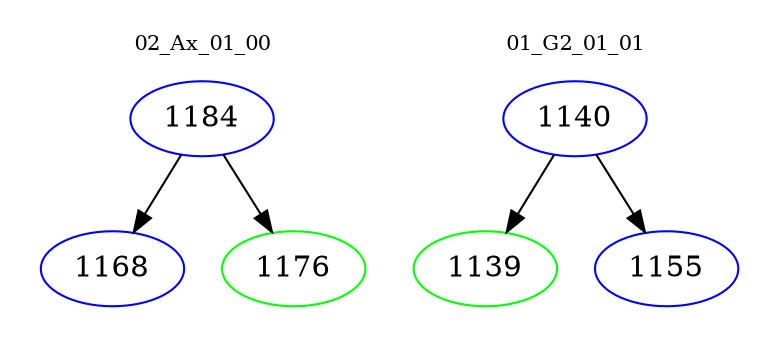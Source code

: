digraph{
subgraph cluster_0 {
color = white
label = "02_Ax_01_00";
fontsize=10;
T0_1184 [label="1184", color="blue"]
T0_1184 -> T0_1168 [color="black"]
T0_1168 [label="1168", color="blue"]
T0_1184 -> T0_1176 [color="black"]
T0_1176 [label="1176", color="green"]
}
subgraph cluster_1 {
color = white
label = "01_G2_01_01";
fontsize=10;
T1_1140 [label="1140", color="blue"]
T1_1140 -> T1_1139 [color="black"]
T1_1139 [label="1139", color="green"]
T1_1140 -> T1_1155 [color="black"]
T1_1155 [label="1155", color="blue"]
}
}
